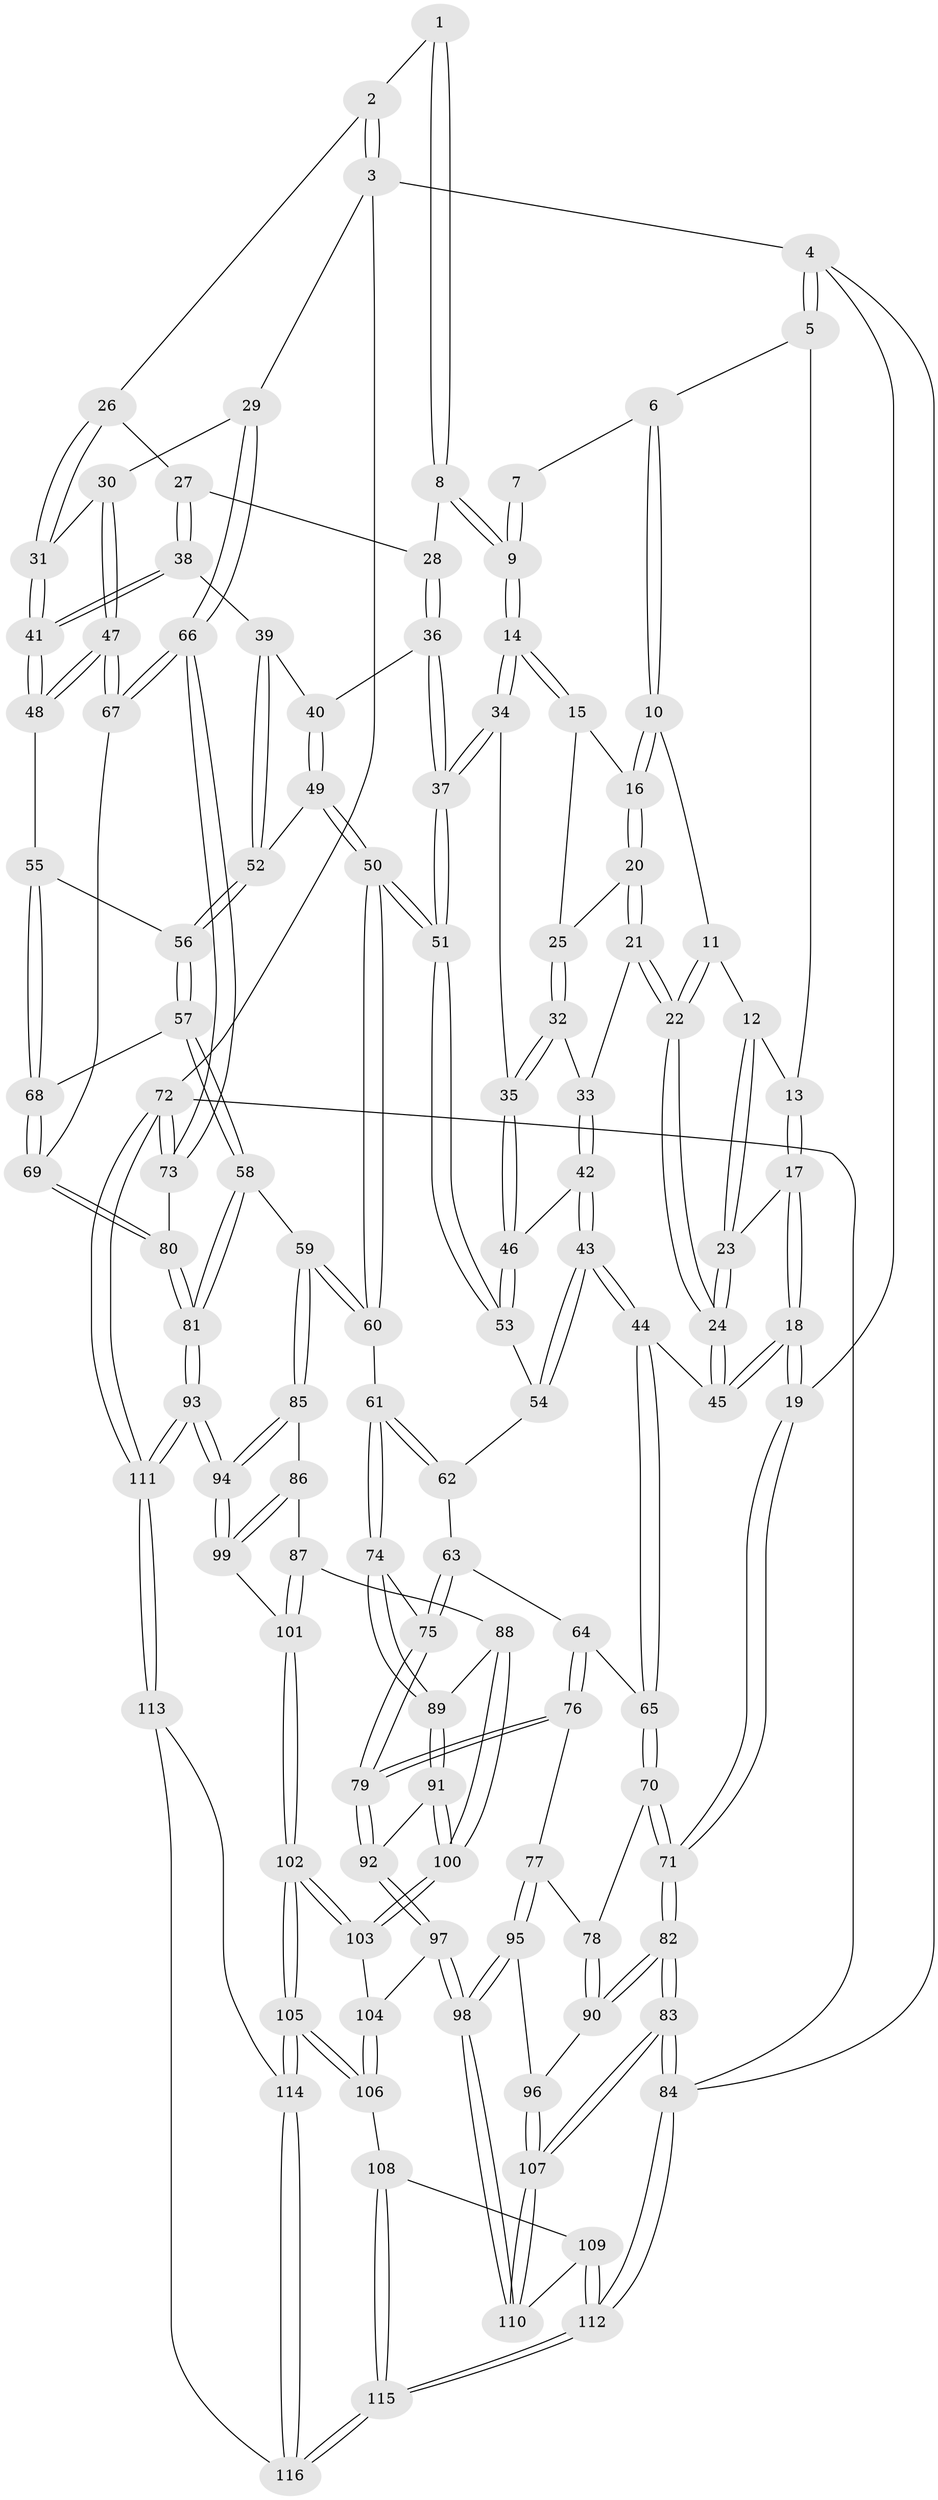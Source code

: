 // coarse degree distribution, {3: 0.5285714285714286, 4: 0.42857142857142855, 5: 0.014285714285714285, 2: 0.02857142857142857}
// Generated by graph-tools (version 1.1) at 2025/38/03/04/25 23:38:26]
// undirected, 116 vertices, 287 edges
graph export_dot {
  node [color=gray90,style=filled];
  1 [pos="+0.7858100415981155+0"];
  2 [pos="+1+0"];
  3 [pos="+1+0"];
  4 [pos="+0+0"];
  5 [pos="+0+0"];
  6 [pos="+0.30068863727265716+0"];
  7 [pos="+0.37681769483633276+0"];
  8 [pos="+0.6803469048771399+0.09067051247595641"];
  9 [pos="+0.5791874097147305+0.1582858832461329"];
  10 [pos="+0.29920636453357075+0"];
  11 [pos="+0.1869399800323564+0.0752735447624632"];
  12 [pos="+0.1677309028854811+0.09175206139889364"];
  13 [pos="+0.08918272277187558+0.09514862302338872"];
  14 [pos="+0.5546611179676494+0.1901590906180473"];
  15 [pos="+0.43390004748990707+0.10170767260280789"];
  16 [pos="+0.3401873289650545+0.015588359333165006"];
  17 [pos="+0.0032417955954916664+0.1860306830737036"];
  18 [pos="+0+0.2755684760345309"];
  19 [pos="+0+0.27860972421839775"];
  20 [pos="+0.3272196959696814+0.10798183121632683"];
  21 [pos="+0.258851280108253+0.21707047877937108"];
  22 [pos="+0.2563750521936063+0.21754180135858234"];
  23 [pos="+0.14168136999237801+0.1837576233963847"];
  24 [pos="+0.20869483760315094+0.24422453378753503"];
  25 [pos="+0.3876941464920492+0.18941606128570004"];
  26 [pos="+0.8295860456941927+0.15949179821727585"];
  27 [pos="+0.7752470485514799+0.17541986302925802"];
  28 [pos="+0.7660811678399222+0.17068543651084417"];
  29 [pos="+1+0.019040680464646777"];
  30 [pos="+1+0.1729426167660692"];
  31 [pos="+0.9514612829970674+0.19047121581809925"];
  32 [pos="+0.4100020283453641+0.2316780522874237"];
  33 [pos="+0.2914516135405233+0.23623573144062143"];
  34 [pos="+0.5460129385347361+0.22234899321668228"];
  35 [pos="+0.42199012868071717+0.23797099803606817"];
  36 [pos="+0.6870042268302502+0.2884168875596463"];
  37 [pos="+0.5586469180949978+0.2595854051519049"];
  38 [pos="+0.8203006783053277+0.3051212421961162"];
  39 [pos="+0.7245363845613377+0.3114770043500919"];
  40 [pos="+0.7075865490282403+0.30495912510575474"];
  41 [pos="+0.8266927590935259+0.31019848949716394"];
  42 [pos="+0.33073829267480714+0.3338480910281776"];
  43 [pos="+0.23948667957686187+0.42765907018450683"];
  44 [pos="+0.21852076216176125+0.43896949337099045"];
  45 [pos="+0.18922981602739952+0.2908038037821144"];
  46 [pos="+0.37573586786354113+0.3290749104803762"];
  47 [pos="+0.8917468114445262+0.4002659294330388"];
  48 [pos="+0.8574491448018833+0.3798342040921092"];
  49 [pos="+0.6633775875508404+0.3918944790516506"];
  50 [pos="+0.5521296188470213+0.42936639595084586"];
  51 [pos="+0.5442556645686775+0.40577492095809753"];
  52 [pos="+0.7190461927975537+0.3928659213634006"];
  53 [pos="+0.4167009495973169+0.37479052726054246"];
  54 [pos="+0.3682318010368401+0.42365746883509237"];
  55 [pos="+0.8570136783838493+0.3800475406443774"];
  56 [pos="+0.7423865248084178+0.40917794272555896"];
  57 [pos="+0.6995034193978431+0.5320575909187399"];
  58 [pos="+0.6578329631364032+0.5522062530320004"];
  59 [pos="+0.6408097205987041+0.5489440025467446"];
  60 [pos="+0.552780150986464+0.47320156658736257"];
  61 [pos="+0.46614877774623087+0.5281691832314295"];
  62 [pos="+0.3849502215960176+0.44709777044188287"];
  63 [pos="+0.3092676043115208+0.5201178928481296"];
  64 [pos="+0.22136773417772368+0.4592115460555375"];
  65 [pos="+0.2165447782694513+0.44296266927859246"];
  66 [pos="+1+0.45965923671842457"];
  67 [pos="+0.936448184063366+0.448989896530465"];
  68 [pos="+0.7311222989138975+0.5289455910909022"];
  69 [pos="+0.871857146213661+0.5546306604690728"];
  70 [pos="+0+0.43006997088529275"];
  71 [pos="+0+0.38891807159213215"];
  72 [pos="+1+1"];
  73 [pos="+1+0.6602005019846319"];
  74 [pos="+0.43184302640872047+0.5635137732250906"];
  75 [pos="+0.3521582719395948+0.5535684848186964"];
  76 [pos="+0.19799394562194794+0.5358815807011673"];
  77 [pos="+0.14232462167072302+0.6191566386625291"];
  78 [pos="+0.05421212007866175+0.5894888933106915"];
  79 [pos="+0.2864623805458175+0.6515600560403992"];
  80 [pos="+0.8847633225344804+0.7083445302803124"];
  81 [pos="+0.8088549757724735+0.7881713128246705"];
  82 [pos="+0+0.7066386248297294"];
  83 [pos="+0+1"];
  84 [pos="+0+1"];
  85 [pos="+0.5969035804289025+0.6367860991309765"];
  86 [pos="+0.5749931525287502+0.6545841049579635"];
  87 [pos="+0.47858496121557803+0.6842841542375819"];
  88 [pos="+0.4618411784896208+0.6644939065797704"];
  89 [pos="+0.43787994087094106+0.6295713815316881"];
  90 [pos="+0.015698090346328523+0.7045407901707202"];
  91 [pos="+0.3467895930976007+0.6953582981285924"];
  92 [pos="+0.2817572650623771+0.6847489023946213"];
  93 [pos="+0.7665566634317434+0.9087636838903378"];
  94 [pos="+0.7021481884302506+0.8784042131306545"];
  95 [pos="+0.165032633329312+0.7227563060468687"];
  96 [pos="+0.0630434330571118+0.7300756410542056"];
  97 [pos="+0.24472553020915833+0.7141908064044408"];
  98 [pos="+0.18525675521534002+0.7408563252545064"];
  99 [pos="+0.5750106005006137+0.8393688611764194"];
  100 [pos="+0.37362657701892965+0.7470530026001688"];
  101 [pos="+0.49562831488839887+0.8280301188020293"];
  102 [pos="+0.4436671847770926+0.8515014998670153"];
  103 [pos="+0.37559716496563555+0.7534859837801084"];
  104 [pos="+0.31498636852983625+0.7652699785790054"];
  105 [pos="+0.4230393563550681+0.8717751098758344"];
  106 [pos="+0.3458962637556193+0.8721773518474633"];
  107 [pos="+0.007102500058683734+0.8573367665423826"];
  108 [pos="+0.2619328456576912+0.8872644191053652"];
  109 [pos="+0.19813357792966216+0.8293419039269049"];
  110 [pos="+0.18954697877305166+0.8094353186532244"];
  111 [pos="+0.8796926189691738+1"];
  112 [pos="+0+1"];
  113 [pos="+0.5115017303026037+1"];
  114 [pos="+0.42331378437236283+0.8781933387728273"];
  115 [pos="+0.19738336558336655+1"];
  116 [pos="+0.19753985386794692+1"];
  1 -- 2;
  1 -- 8;
  1 -- 8;
  2 -- 3;
  2 -- 3;
  2 -- 26;
  3 -- 4;
  3 -- 29;
  3 -- 72;
  4 -- 5;
  4 -- 5;
  4 -- 19;
  4 -- 84;
  5 -- 6;
  5 -- 13;
  6 -- 7;
  6 -- 10;
  6 -- 10;
  7 -- 9;
  7 -- 9;
  8 -- 9;
  8 -- 9;
  8 -- 28;
  9 -- 14;
  9 -- 14;
  10 -- 11;
  10 -- 16;
  10 -- 16;
  11 -- 12;
  11 -- 22;
  11 -- 22;
  12 -- 13;
  12 -- 23;
  12 -- 23;
  13 -- 17;
  13 -- 17;
  14 -- 15;
  14 -- 15;
  14 -- 34;
  14 -- 34;
  15 -- 16;
  15 -- 25;
  16 -- 20;
  16 -- 20;
  17 -- 18;
  17 -- 18;
  17 -- 23;
  18 -- 19;
  18 -- 19;
  18 -- 45;
  18 -- 45;
  19 -- 71;
  19 -- 71;
  20 -- 21;
  20 -- 21;
  20 -- 25;
  21 -- 22;
  21 -- 22;
  21 -- 33;
  22 -- 24;
  22 -- 24;
  23 -- 24;
  23 -- 24;
  24 -- 45;
  24 -- 45;
  25 -- 32;
  25 -- 32;
  26 -- 27;
  26 -- 31;
  26 -- 31;
  27 -- 28;
  27 -- 38;
  27 -- 38;
  28 -- 36;
  28 -- 36;
  29 -- 30;
  29 -- 66;
  29 -- 66;
  30 -- 31;
  30 -- 47;
  30 -- 47;
  31 -- 41;
  31 -- 41;
  32 -- 33;
  32 -- 35;
  32 -- 35;
  33 -- 42;
  33 -- 42;
  34 -- 35;
  34 -- 37;
  34 -- 37;
  35 -- 46;
  35 -- 46;
  36 -- 37;
  36 -- 37;
  36 -- 40;
  37 -- 51;
  37 -- 51;
  38 -- 39;
  38 -- 41;
  38 -- 41;
  39 -- 40;
  39 -- 52;
  39 -- 52;
  40 -- 49;
  40 -- 49;
  41 -- 48;
  41 -- 48;
  42 -- 43;
  42 -- 43;
  42 -- 46;
  43 -- 44;
  43 -- 44;
  43 -- 54;
  43 -- 54;
  44 -- 45;
  44 -- 65;
  44 -- 65;
  46 -- 53;
  46 -- 53;
  47 -- 48;
  47 -- 48;
  47 -- 67;
  47 -- 67;
  48 -- 55;
  49 -- 50;
  49 -- 50;
  49 -- 52;
  50 -- 51;
  50 -- 51;
  50 -- 60;
  50 -- 60;
  51 -- 53;
  51 -- 53;
  52 -- 56;
  52 -- 56;
  53 -- 54;
  54 -- 62;
  55 -- 56;
  55 -- 68;
  55 -- 68;
  56 -- 57;
  56 -- 57;
  57 -- 58;
  57 -- 58;
  57 -- 68;
  58 -- 59;
  58 -- 81;
  58 -- 81;
  59 -- 60;
  59 -- 60;
  59 -- 85;
  59 -- 85;
  60 -- 61;
  61 -- 62;
  61 -- 62;
  61 -- 74;
  61 -- 74;
  62 -- 63;
  63 -- 64;
  63 -- 75;
  63 -- 75;
  64 -- 65;
  64 -- 76;
  64 -- 76;
  65 -- 70;
  65 -- 70;
  66 -- 67;
  66 -- 67;
  66 -- 73;
  66 -- 73;
  67 -- 69;
  68 -- 69;
  68 -- 69;
  69 -- 80;
  69 -- 80;
  70 -- 71;
  70 -- 71;
  70 -- 78;
  71 -- 82;
  71 -- 82;
  72 -- 73;
  72 -- 73;
  72 -- 111;
  72 -- 111;
  72 -- 84;
  73 -- 80;
  74 -- 75;
  74 -- 89;
  74 -- 89;
  75 -- 79;
  75 -- 79;
  76 -- 77;
  76 -- 79;
  76 -- 79;
  77 -- 78;
  77 -- 95;
  77 -- 95;
  78 -- 90;
  78 -- 90;
  79 -- 92;
  79 -- 92;
  80 -- 81;
  80 -- 81;
  81 -- 93;
  81 -- 93;
  82 -- 83;
  82 -- 83;
  82 -- 90;
  82 -- 90;
  83 -- 84;
  83 -- 84;
  83 -- 107;
  83 -- 107;
  84 -- 112;
  84 -- 112;
  85 -- 86;
  85 -- 94;
  85 -- 94;
  86 -- 87;
  86 -- 99;
  86 -- 99;
  87 -- 88;
  87 -- 101;
  87 -- 101;
  88 -- 89;
  88 -- 100;
  88 -- 100;
  89 -- 91;
  89 -- 91;
  90 -- 96;
  91 -- 92;
  91 -- 100;
  91 -- 100;
  92 -- 97;
  92 -- 97;
  93 -- 94;
  93 -- 94;
  93 -- 111;
  93 -- 111;
  94 -- 99;
  94 -- 99;
  95 -- 96;
  95 -- 98;
  95 -- 98;
  96 -- 107;
  96 -- 107;
  97 -- 98;
  97 -- 98;
  97 -- 104;
  98 -- 110;
  98 -- 110;
  99 -- 101;
  100 -- 103;
  100 -- 103;
  101 -- 102;
  101 -- 102;
  102 -- 103;
  102 -- 103;
  102 -- 105;
  102 -- 105;
  103 -- 104;
  104 -- 106;
  104 -- 106;
  105 -- 106;
  105 -- 106;
  105 -- 114;
  105 -- 114;
  106 -- 108;
  107 -- 110;
  107 -- 110;
  108 -- 109;
  108 -- 115;
  108 -- 115;
  109 -- 110;
  109 -- 112;
  109 -- 112;
  111 -- 113;
  111 -- 113;
  112 -- 115;
  112 -- 115;
  113 -- 114;
  113 -- 116;
  114 -- 116;
  114 -- 116;
  115 -- 116;
  115 -- 116;
}
